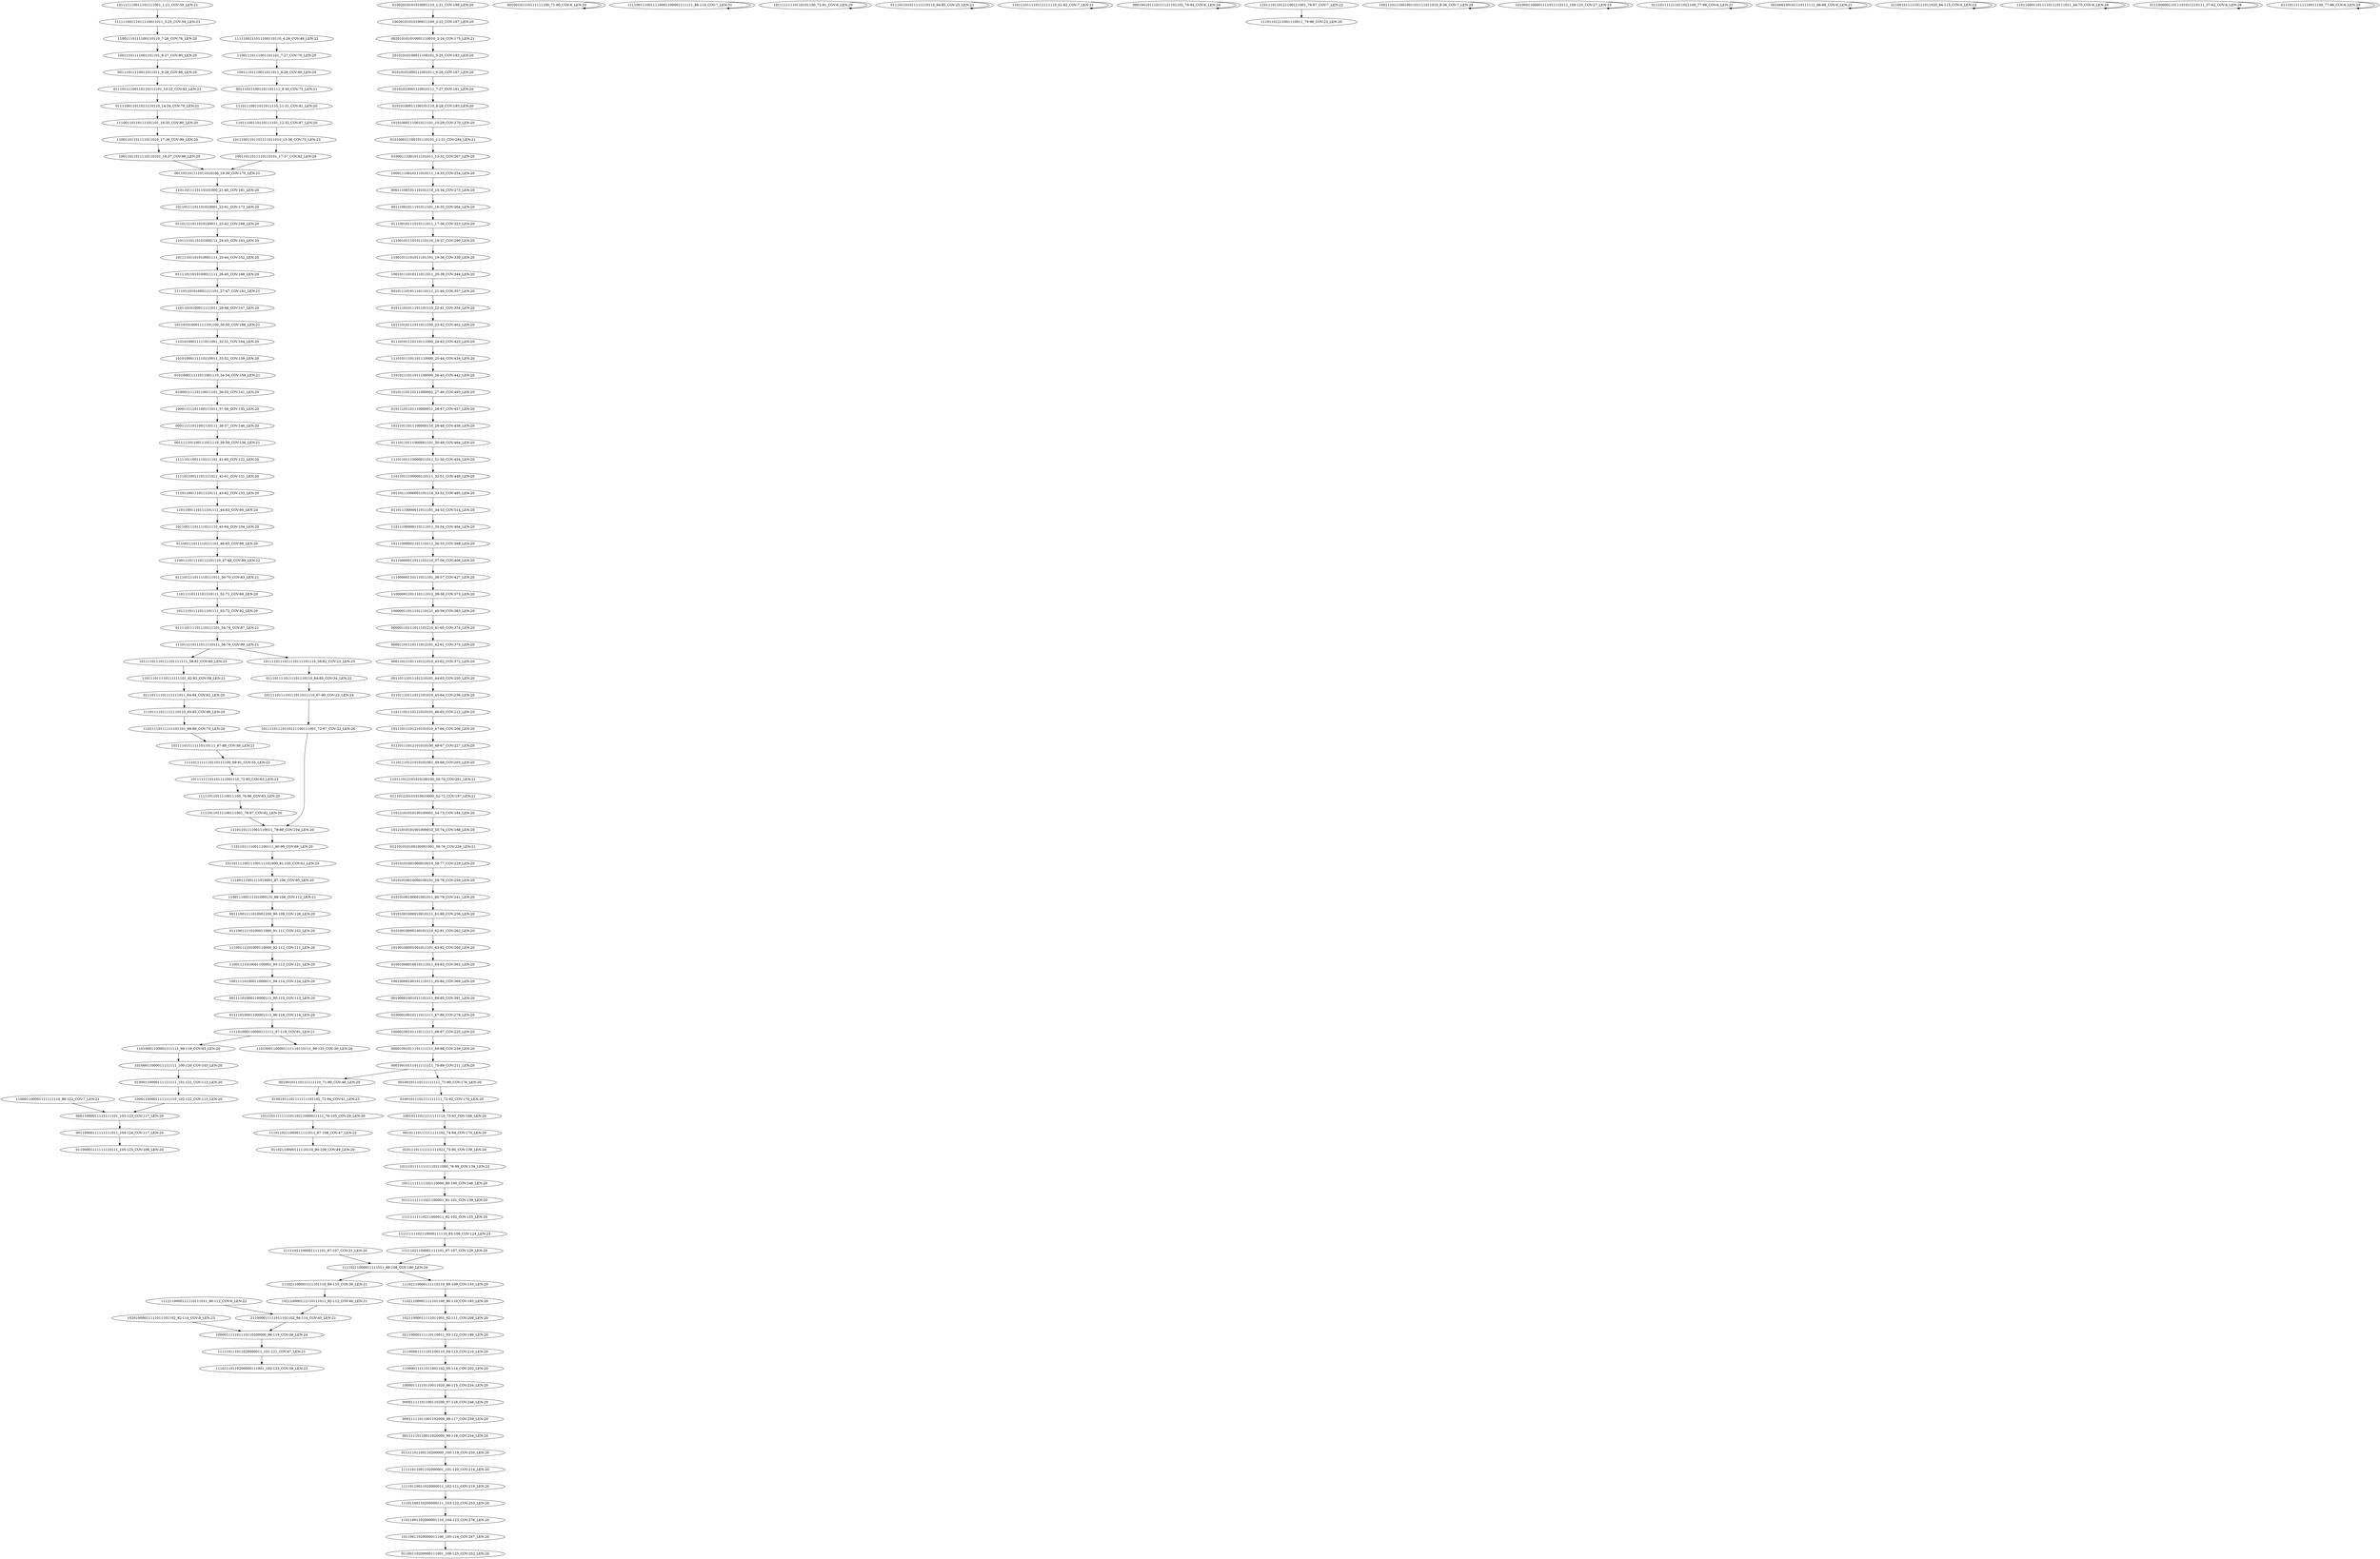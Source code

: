 digraph G {
    "10011011011110110101_17-37_COV:82_LEN:20" -> "001101101111011010100_19-39_COV:170_LEN:21";
    "11101101111001110011_79-98_COV:104_LEN:20" -> "11011011110011100111_80-99_COV:69_LEN:20";
    "11001110111100110110_7-26_COV:76_LEN:20" -> "10011101111001101101_8-27_COV:90_LEN:20";
    "11111011001110111101_41-60_COV:122_LEN:20" -> "11110110011101111011_42-61_COV:131_LEN:20";
    "00011111011001110111_38-57_COV:146_LEN:20" -> "001111101100111011110_39-59_COV:136_LEN:21";
    "10111101110110111100111001_72-97_COV:23_LEN:26" -> "11101101111001110011_79-98_COV:104_LEN:20";
    "11011011100000110111_32-51_COV:449_LEN:20" -> "10110111000001101110_33-52_COV:485_LEN:20";
    "11101101110000011011_31-50_COV:454_LEN:20" -> "11011011100000110111_32-51_COV:449_LEN:20";
    "01110111100110110111101_10-32_COV:83_LEN:23" -> "011110011011011110110_14-34_COV:78_LEN:21";
    "10010111011111111110_73-93_COV:168_LEN:20" -> "00101110111111111102_74-94_COV:170_LEN:20";
    "11100111001111010001_87-106_COV:95_LEN:20" -> "110011100111101000110_88-108_COV:112_LEN:21";
    "01000111110110011101_36-55_COV:141_LEN:20" -> "10001111101100111011_37-56_COV:135_LEN:20";
    "01001011101111111101102_72-94_COV:41_LEN:23" -> "101110111111110110211000011111_76-105_COV:29_LEN:30";
    "11010001100001111111_99-119_COV:93_LEN:20" -> "10100011000011111111_100-120_COV:103_LEN:20";
    "00000110111011101210_41-60_COV:374_LEN:20" -> "00001101110111012101_42-61_COV:375_LEN:20";
    "002010101010001110010_3-24_COV:175_LEN:21" -> "20101010100011100101_5-25_COV:183_LEN:20";
    "11011100110110111101_12-32_COV:87_LEN:20" -> "10111001101101111011010_13-36_COV:75_LEN:23";
    "01010100100001001011_60-79_COV:241_LEN:20" -> "10101001000010010111_61-80_COV:256_LEN:20";
    "00100101110111111100_71-90_COV:6_LEN:20" -> "00100101110111111100_71-90_COV:6_LEN:20";
    "11011010100011111011_29-48_COV:147_LEN:20" -> "101101010001111101100_30-50_COV:186_LEN:21";
    "10100011000011111111_100-120_COV:103_LEN:20" -> "01000110000111111111_101-121_COV:113_LEN:20";
    "01110010111010111011_17-36_COV:323_LEN:20" -> "11100101110101110110_18-37_COV:290_LEN:20";
    "10001111101100111011_37-56_COV:135_LEN:20" -> "00011111011001110111_38-57_COV:146_LEN:20";
    "21100001111101100110_94-113_COV:210_LEN:20" -> "11000011111011001102_95-114_COV:202_LEN:20";
    "11111111110211000011_82-102_COV:125_LEN:20" -> "11111111102110000111110_83-106_COV:124_LEN:23";
    "01000110000111111111_101-121_COV:113_LEN:20" -> "10001100001111111110_102-122_COV:115_LEN:20";
    "00011011101110121010_43-62_COV:372_LEN:20" -> "00110111011101210101_44-63_COV:250_LEN:20";
    "11100110110111101101_16-35_COV:80_LEN:20" -> "11001101101111011010_17-36_COV:99_LEN:20";
    "10011110100011000011_94-114_COV:124_LEN:20" -> "00111101000110000111_95-115_COV:113_LEN:20";
    "11021100001111101100_90-110_COV:163_LEN:20" -> "10211000011111011001_92-111_COV:208_LEN:20";
    "00100001001011101111_66-85_COV:391_LEN:20" -> "01000010010111011111_67-86_COV:278_LEN:20";
    "01110111012101010100_48-67_COV:227_LEN:20" -> "11101110121010101001_49-68_COV:205_LEN:20";
    "11111011011110011100_76-96_COV:63_LEN:20" -> "11110110111100111001_78-97_COV:92_LEN:20";
    "001111101100111011110_39-59_COV:136_LEN:21" -> "11111011001110111101_41-60_COV:122_LEN:20";
    "01002010101010001110_1-21_COV:188_LEN:20" -> "10020101010100011100_2-22_COV:167_LEN:20";
    "01111101100110200000_100-119_COV:250_LEN:20" -> "11111011001102000001_101-120_COV:214_LEN:20";
    "110111011110111111101_62-83_COV:58_LEN:21" -> "01110111101111111011_64-84_COV:82_LEN:20";
    "00111011110011011011_9-28_COV:98_LEN:20" -> "01110111100110110111101_10-32_COV:83_LEN:23";
    "10111011011100000110_29-48_COV:456_LEN:20" -> "01110110111000001101_30-49_COV:464_LEN:20";
    "110111012101010100100_50-70_COV:201_LEN:21" -> "011101210101010010000_52-72_COV:197_LEN:21";
    "11100101110101110110_18-37_COV:290_LEN:20" -> "11001011101011101101_19-38_COV:330_LEN:20";
    "11000011111011001102_95-114_COV:202_LEN:20" -> "10000111110110011020_96-115_COV:234_LEN:20";
    "211000011111011101102_94-114_COV:45_LEN:21" -> "100001111101110110200000_96-119_COV:58_LEN:24";
    "11100000110111011101_38-57_COV:427_LEN:20" -> "11000001101110111012_39-58_COV:373_LEN:20";
    "01110101110110111000_24-43_COV:423_LEN:20" -> "11101011101101110000_25-44_COV:434_LEN:20";
    "10110011020000011100_105-124_COV:267_LEN:20" -> "01100110200000111001_106-125_COV:252_LEN:20";
    "00001001011101111111_69-88_COV:239_LEN:20" -> "00010010111011111111_70-89_COV:211_LEN:20";
    "10101010010000100101_59-78_COV:259_LEN:20" -> "01010100100001001011_60-79_COV:241_LEN:20";
    "1111001110011110001100001111111_86-119_COV:7_LEN:31" -> "1111001110011110001100001111111_86-119_COV:7_LEN:31";
    "00011100101110101110_15-34_COV:273_LEN:20" -> "00111001011101011101_16-35_COV:264_LEN:20";
    "01010010000100101110_62-81_COV:262_LEN:20" -> "10100100001001011101_63-82_COV:260_LEN:20";
    "10111101111011101111_53-72_COV:92_LEN:20" -> "011110111101110111101_54-74_COV:87_LEN:21";
    "10111111110110101100_72-91_COV:6_LEN:20" -> "10111111110110101100_72-91_COV:6_LEN:20";
    "00010010111011111111_70-89_COV:211_LEN:20" -> "00100101110111111110_71-90_COV:46_LEN:20";
    "00010010111011111111_70-89_COV:211_LEN:20" -> "00100101110111111111_71-90_COV:176_LEN:20";
    "11011110111111101101_66-86_COV:70_LEN:20" -> "101111011111110110111_67-88_COV:56_LEN:21";
    "02110000111110110011_93-112_COV:186_LEN:20" -> "21100001111101100110_94-113_COV:210_LEN:20";
    "11010111011011100000_26-45_COV:442_LEN:20" -> "10101110110111000001_27-46_COV:493_LEN:20";
    "00100101110111111110_71-90_COV:46_LEN:20" -> "01001011101111111101102_72-94_COV:41_LEN:23";
    "01011101111111111021_75-95_COV:139_LEN:20" -> "10111011111111110211000_76-99_COV:134_LEN:23";
    "10000100101110111111_68-87_COV:225_LEN:20" -> "00001001011101111111_69-88_COV:239_LEN:20";
    "101110111111110110211000011111_76-105_COV:29_LEN:30" -> "1110110211000011111011_87-108_COV:47_LEN:22";
    "11000001101110111012_39-58_COV:373_LEN:20" -> "10000011011101110121_40-59_COV:383_LEN:20";
    "10001100001111111110_102-122_COV:115_LEN:20" -> "00011000011111111101_103-123_COV:117_LEN:20";
    "011101101011111110110_64-85_COV:25_LEN:21" -> "011101101011111110110_64-85_COV:25_LEN:21";
    "01110000011011101110_37-56_COV:406_LEN:20" -> "11100000110111011101_38-57_COV:427_LEN:20";
    "11101011101101110000_25-44_COV:434_LEN:20" -> "11010111011011100000_26-45_COV:442_LEN:20";
    "11102110000111110110_89-109_COV:155_LEN:20" -> "11021100001111101100_90-110_COV:163_LEN:20";
    "01111111111021100001_81-101_COV:139_LEN:20" -> "11111111110211000011_82-102_COV:125_LEN:20";
    "00011111011001102000_98-117_COV:259_LEN:20" -> "00111110110011020000_99-118_COV:254_LEN:20";
    "0111011110111101110110_64-85_COV:34_LEN:22" -> "101111011110111011011110_67-90_COV:22_LEN:24";
    "110111011110111111110_61-82_COV:7_LEN:21" -> "110111011110111111110_61-82_COV:7_LEN:21";
    "100001111101110110200000_96-119_COV:58_LEN:24" -> "111110111011020000011_101-121_COV:47_LEN:21";
    "00001111101100110200_97-116_COV:246_LEN:20" -> "00011111011001102000_98-117_COV:259_LEN:20";
    "001101101111011010100_19-39_COV:170_LEN:21" -> "11011011110110101000_21-40_COV:181_LEN:20";
    "000100101110111121101102_70-94_COV:6_LEN:24" -> "000100101110111121101102_70-94_COV:6_LEN:24";
    "11011101110121010101_46-65_COV:212_LEN:20" -> "10111011101210101010_47-66_COV:206_LEN:20";
    "01010100011100101110_8-28_COV:193_LEN:20" -> "10101000111001011101_10-29_COV:270_LEN:20";
    "10110011101111011110_45-64_COV:104_LEN:20" -> "01100111011110111101_46-65_COV:98_LEN:20";
    "001110111001101101111_9-30_COV:75_LEN:21" -> "11101110011011011110_11-31_COV:81_LEN:20";
    "11101100110200000111_103-122_COV:253_LEN:20" -> "11011001102000001110_104-123_COV:276_LEN:20";
    "111101101010001111101_27-47_COV:161_LEN:21" -> "11011010100011111011_29-48_COV:147_LEN:20";
    "11011001110111101111_44-63_COV:95_LEN:20" -> "10110011101111011110_45-64_COV:104_LEN:20";
    "11101100111011110111_43-62_COV:133_LEN:20" -> "11011001110111101111_44-63_COV:95_LEN:20";
    "10011101110011011011_8-28_COV:80_LEN:20" -> "001110111001101101111_9-30_COV:75_LEN:21";
    "10111001101101111011010_13-36_COV:75_LEN:23" -> "10011011011110110101_17-37_COV:82_LEN:20";
    "110011100111101000110_88-108_COV:112_LEN:21" -> "00111001111010001100_90-109_COV:126_LEN:20";
    "11011001102000001110_104-123_COV:276_LEN:20" -> "10110011020000011100_105-124_COV:267_LEN:20";
    "101111011110111011011110_67-90_COV:22_LEN:24" -> "10111101110110111100111001_72-97_COV:23_LEN:26";
    "01110110111000001101_30-49_COV:464_LEN:20" -> "11101101110000011011_31-50_COV:454_LEN:20";
    "10121010101001000010_55-74_COV:188_LEN:20" -> "012101010100100001001_56-76_COV:226_LEN:21";
    "10111101110111101111111_58-81_COV:60_LEN:23" -> "110111011110111111101_62-83_COV:58_LEN:21";
    "10000011011101110121_40-59_COV:383_LEN:20" -> "00000110111011101210_41-60_COV:374_LEN:20";
    "10020101010100011100_2-22_COV:167_LEN:20" -> "002010101010001110010_3-24_COV:175_LEN:21";
    "10101001000010010111_61-80_COV:256_LEN:20" -> "01010010000100101110_62-81_COV:262_LEN:20";
    "01101110000011011101_34-53_COV:514_LEN:20" -> "11011100000110111011_35-54_COV:464_LEN:20";
    "01000111001011101011_13-32_COV:267_LEN:20" -> "10001110010111010111_14-33_COV:254_LEN:20";
    "10111111111102110000_80-100_COV:146_LEN:20" -> "01111111111021100001_81-101_COV:139_LEN:20";
    "10000111110110011020_96-115_COV:234_LEN:20" -> "00001111101100110200_97-116_COV:246_LEN:20";
    "111101000110000111111_97-118_COV:91_LEN:21" -> "11010001100001111111_99-119_COV:93_LEN:20";
    "111101000110000111111_97-118_COV:91_LEN:21" -> "11010001100001111110110111_99-125_COV:30_LEN:26";
    "111110111011020000011_101-121_COV:47_LEN:21" -> "11101110110200000111001_103-125_COV:58_LEN:23";
    "00111001111010001100_90-109_COV:126_LEN:20" -> "01110011110100011000_91-111_COV:102_LEN:20";
    "1110110211000011111011_87-108_COV:47_LEN:22" -> "01102110000111110110_90-109_COV:49_LEN:20";
    "11011011110110101000_21-40_COV:181_LEN:20" -> "10110111101101010001_22-41_COV:173_LEN:20";
    "1100111011110111101110_47-68_COV:89_LEN:22" -> "011101111011110111011_50-70_COV:83_LEN:21";
    "10010111010111011011_20-39_COV:344_LEN:20" -> "00101110101110110111_21-40_COV:357_LEN:20";
    "011101210101010010000_52-72_COV:197_LEN:21" -> "11012101010100100001_54-73_COV:184_LEN:20";
    "11111011001102000001_101-120_COV:214_LEN:20" -> "11110110011020000011_102-121_COV:219_LEN:20";
    "11001011101011101101_19-38_COV:330_LEN:20" -> "10010111010111011011_20-39_COV:344_LEN:20";
    "101111011111110110111_67-88_COV:56_LEN:21" -> "1111011111110110111100_69-91_COV:55_LEN:22";
    "10100100001001011101_63-82_COV:260_LEN:20" -> "01001000010010111011_64-83_COV:362_LEN:20";
    "10111101101010001111_25-44_COV:152_LEN:20" -> "01111011010100011111_26-45_COV:168_LEN:20";
    "10101000111001011101_10-29_COV:270_LEN:20" -> "010100011100101110101_11-31_COV:284_LEN:21";
    "10101110110111000001_27-46_COV:493_LEN:20" -> "01011101101110000011_28-47_COV:457_LEN:20";
    "010100011100101110101_11-31_COV:284_LEN:21" -> "01000111001011101011_13-32_COV:267_LEN:20";
    "01100111011110111101_46-65_COV:98_LEN:20" -> "1100111011110111101110_47-68_COV:89_LEN:22";
    "110001100001111111110_99-122_COV:7_LEN:21" -> "00011000011111111101_103-123_COV:117_LEN:20";
    "101101010001111101100_30-50_COV:186_LEN:21" -> "11010100011111011001_32-51_COV:164_LEN:20";
    "1101110110121100111001_76-97_COV:7_LEN:22" -> "11101101211001110011_79-98_COV:23_LEN:20";
    "1011011110011100111101000_81-105_COV:61_LEN:25" -> "11100111001111010001_87-106_COV:95_LEN:20";
    "1011110111011110111101110_58-82_COV:23_LEN:25" -> "0111011110111101110110_64-85_COV:34_LEN:22";
    "10011011011110110101_18-37_COV:86_LEN:20" -> "001101101111011010100_19-39_COV:170_LEN:21";
    "11110110111100111001_78-97_COV:92_LEN:20" -> "11101101111001110011_79-98_COV:104_LEN:20";
    "00110111011101210101_44-63_COV:250_LEN:20" -> "01101110111012101010_45-64_COV:236_LEN:20";
    "11100111101000110000_92-112_COV:111_LEN:20" -> "11001111010001100001_93-113_COV:121_LEN:20";
    "00111001011101011101_16-35_COV:264_LEN:20" -> "01110010111010111011_17-36_COV:323_LEN:20";
    "11001111010001100001_93-113_COV:121_LEN:20" -> "10011110100011000011_94-114_COV:124_LEN:20";
    "11011011110011100111_80-99_COV:69_LEN:20" -> "1011011110011100111101000_81-105_COV:61_LEN:25";
    "111011110111011110111_56-76_COV:99_LEN:21" -> "10111101110111101111111_58-81_COV:60_LEN:23";
    "111011110111011110111_56-76_COV:99_LEN:21" -> "1011110111011110111101110_58-82_COV:23_LEN:25";
    "11101110121010101001_49-68_COV:205_LEN:20" -> "110111012101010100100_50-70_COV:201_LEN:21";
    "00110000111111111011_104-124_COV:117_LEN:20" -> "01100001111111110111_105-125_COV:106_LEN:20";
    "00011000011111111101_103-123_COV:117_LEN:20" -> "00110000111111111011_104-124_COV:117_LEN:20";
    "01111011010100011111_26-45_COV:168_LEN:20" -> "111101101010001111101_27-47_COV:161_LEN:21";
    "011101111011110111011_50-70_COV:83_LEN:21" -> "11011110111101110111_52-71_COV:69_LEN:20";
    "01001000010010111011_64-83_COV:362_LEN:20" -> "10010000100101110111_65-84_COV:369_LEN:20";
    "11001101101111011010_17-36_COV:99_LEN:20" -> "10011011011110110101_18-37_COV:86_LEN:20";
    "1001110111001001101111011010_8-36_COV:7_LEN:28" -> "1001110111001001101111011010_8-36_COV:7_LEN:28";
    "00001101110111012101_42-61_COV:375_LEN:20" -> "00011011101110121010_43-62_COV:372_LEN:20";
    "010100011111011001110_34-54_COV:158_LEN:21" -> "01000111110110011101_36-55_COV:141_LEN:20";
    "00111110110011020000_99-118_COV:254_LEN:20" -> "01111101100110200000_100-119_COV:250_LEN:20";
    "1010001100001111011110111_100-125_COV:27_LEN:25" -> "1010001100001111011110111_100-125_COV:27_LEN:25";
    "01011101011101101110_22-41_COV:354_LEN:20" -> "10111010111011011100_23-42_COV:402_LEN:20";
    "01001011101111111111_72-92_COV:170_LEN:20" -> "10010111011111111110_73-93_COV:168_LEN:20";
    "102110000111110111011_92-112_COV:40_LEN:21" -> "211000011111011101102_94-114_COV:45_LEN:21";
    "10001110010111010111_14-33_COV:254_LEN:20" -> "00011100101110101110_15-34_COV:273_LEN:20";
    "011101111211011021100_77-98_COV:6_LEN:21" -> "011101111211011021100_77-98_COV:6_LEN:21";
    "10110111101101010001_22-41_COV:173_LEN:20" -> "01101111011010100011_23-42_COV:168_LEN:20";
    "10111010111011011100_23-42_COV:402_LEN:20" -> "01110101110110111000_24-43_COV:423_LEN:20";
    "21010101001000010010_58-77_COV:229_LEN:20" -> "10101010010000100101_59-78_COV:259_LEN:20";
    "011110111101110111101_54-74_COV:87_LEN:21" -> "111011110111011110111_56-76_COV:99_LEN:21";
    "11111021100001111101_87-107_COV:129_LEN:20" -> "11110211000011111011_88-108_COV:180_LEN:20";
    "01110111101111111011_64-84_COV:82_LEN:20" -> "11101111011111110110_65-85_COV:86_LEN:20";
    "11001110111001101101_7-27_COV:70_LEN:20" -> "10011101110011011011_8-28_COV:80_LEN:20";
    "10201000011111011101102_92-114_COV:8_LEN:23" -> "100001111101110110200000_96-119_COV:58_LEN:24";
    "11011110111101110111_52-71_COV:69_LEN:20" -> "10111101111011101111_53-72_COV:92_LEN:20";
    "111021100001111101110_89-110_COV:30_LEN:21" -> "102110000111110111011_92-112_COV:40_LEN:21";
    "1111100111011100110110_4-26_COV:48_LEN:22" -> "11001110111001101101_7-27_COV:70_LEN:20";
    "01101110111012101010_45-64_COV:236_LEN:20" -> "11011101110121010101_46-65_COV:212_LEN:20";
    "001000100101110111111_66-88_COV:6_LEN:21" -> "001000100101110111111_66-88_COV:6_LEN:21";
    "21111021100001111101_87-107_COV:31_LEN:20" -> "11110211000011111011_88-108_COV:180_LEN:20";
    "11101110011011011110_11-31_COV:81_LEN:20" -> "11011100110110111101_12-32_COV:87_LEN:20";
    "11110211000011111011_88-108_COV:180_LEN:20" -> "11102110000111110110_89-109_COV:155_LEN:20";
    "11110211000011111011_88-108_COV:180_LEN:20" -> "111021100001111101110_89-110_COV:30_LEN:21";
    "10111000001101110111_36-55_COV:398_LEN:20" -> "01110000011011101110_37-56_COV:406_LEN:20";
    "11110110011101111011_42-61_COV:131_LEN:20" -> "11101100111011110111_43-62_COV:133_LEN:20";
    "01110011110100011000_91-111_COV:102_LEN:20" -> "11100111101000110000_92-112_COV:111_LEN:20";
    "10010000100101110111_65-84_COV:369_LEN:20" -> "00100001001011101111_66-85_COV:391_LEN:20";
    "01000010010111011111_67-86_COV:278_LEN:20" -> "10000100101110111111_68-87_COV:225_LEN:20";
    "00101110111111111102_74-94_COV:170_LEN:20" -> "01011101111111111021_75-95_COV:139_LEN:20";
    "11011110110101000111_24-43_COV:163_LEN:20" -> "10111101101010001111_25-44_COV:152_LEN:20";
    "011110011011011110110_14-34_COV:78_LEN:21" -> "11100110110111101101_16-35_COV:80_LEN:20";
    "01011101101110000011_28-47_COV:457_LEN:20" -> "10111011011100000110_29-48_COV:456_LEN:20";
    "10101010001110010111_7-27_COV:161_LEN:20" -> "01010100011100101110_8-28_COV:193_LEN:20";
    "01010101000111001011_6-26_COV:167_LEN:20" -> "10101010001110010111_7-27_COV:161_LEN:20";
    "20101010100011100101_5-25_COV:183_LEN:20" -> "01010101000111001011_6-26_COV:167_LEN:20";
    "00101110101110110111_21-40_COV:357_LEN:20" -> "01011101011101101110_22-41_COV:354_LEN:20";
    "00100101110111111111_71-90_COV:176_LEN:20" -> "01001011101111111111_72-92_COV:170_LEN:20";
    "11110110011020000011_102-121_COV:219_LEN:20" -> "11101100110200000111_103-122_COV:253_LEN:20";
    "00111101000110000111_95-115_COV:113_LEN:20" -> "01111010001100001111_96-116_COV:114_LEN:20";
    "11101111011111110110_65-85_COV:86_LEN:20" -> "11011110111111101101_66-86_COV:70_LEN:20";
    "11012101010100100001_54-73_COV:184_LEN:20" -> "10121010101001000010_55-74_COV:188_LEN:20";
    "2110010111110111011020_94-115_COV:6_LEN:22" -> "2110010111110111011020_94-115_COV:6_LEN:22";
    "11111111102110000111110_83-106_COV:124_LEN:23" -> "11111021100001111101_87-107_COV:129_LEN:20";
    "10111011101210101010_47-66_COV:206_LEN:20" -> "01110111012101010100_48-67_COV:227_LEN:20";
    "11011000110111101110111011_44-70_COV:6_LEN:26" -> "11011000110111101110111011_44-70_COV:6_LEN:26";
    "10011101111001101101_8-27_COV:90_LEN:20" -> "00111011110011011011_9-28_COV:98_LEN:20";
    "10211000011111011001_92-111_COV:208_LEN:20" -> "02110000111110110011_93-112_COV:186_LEN:20";
    "11111100111011110011011_3-25_COV:59_LEN:23" -> "11001110111100110110_7-26_COV:76_LEN:20";
    "11010100011111011001_32-51_COV:164_LEN:20" -> "10101000111110110011_33-52_COV:139_LEN:20";
    "10101000111110110011_33-52_COV:139_LEN:20" -> "010100011111011001110_34-54_COV:158_LEN:21";
    "10110111000001101110_33-52_COV:485_LEN:20" -> "01101110000011011101_34-53_COV:514_LEN:20";
    "01111010001100001111_96-116_COV:114_LEN:20" -> "111101000110000111111_97-118_COV:91_LEN:21";
    "01110000011011101011110111_37-62_COV:6_LEN:26" -> "01110000011011101011110111_37-62_COV:6_LEN:26";
    "1111011111110110111100_69-91_COV:55_LEN:22" -> "10111111101101111001110_72-95_COV:63_LEN:23";
    "10111111101101111001110_72-95_COV:63_LEN:23" -> "11111011011110011100_76-96_COV:63_LEN:20";
    "101111110011101111001_1-21_COV:59_LEN:21" -> "11111100111011110011011_3-25_COV:59_LEN:23";
    "1112110000111110111011_90-112_COV:6_LEN:22" -> "211000011111011101102_94-114_COV:45_LEN:21";
    "01101111011010100011_23-42_COV:168_LEN:20" -> "11011110110101000111_24-43_COV:163_LEN:20";
    "11011100000110111011_35-54_COV:464_LEN:20" -> "10111000001101110111_36-55_COV:398_LEN:20";
    "012101010100100001001_56-76_COV:226_LEN:21" -> "21010101001000010010_58-77_COV:229_LEN:20";
    "01110111111110011100_77-96_COV:6_LEN:20" -> "01110111111110011100_77-96_COV:6_LEN:20";
    "10111011111111110211000_76-99_COV:134_LEN:23" -> "10111111111102110000_80-100_COV:146_LEN:20";
}
